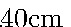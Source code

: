 beginfig(9);
  def f(expr r, t, d) =
    draw r * direction(t - d) -- r * direction(t + d);
  enddef;
  draw fullcircle scaled 2RR;
  for i := 0 upto 3:
    f(RR, i * 90, Rth);
    f(RR, i * 90, rth);
    fill_subtropic(RR, i * 90, 90 - Rth, 90 - rth, C_main);
    % draw_radius(i * 90 + 45, R, RR);
    draw_radius(i * 90, R, RR * cosd(Rth));
  endfor;

  draw_filled_main(n, t, rr, r, R);
  draw_filled_face_i;

  draw (-RR, -RR) -- (-RR, RR + 2u) dashed evenly;
  draw (RR, -RR) -- (RR, RR + 2u) dashed evenly;
  draw (-.5u, RR + u) -- (-RR, RR + u) dashed evenly;
  draw (+.5u, RR + u) -- (+RR, RR + u) dashed evenly;
  label.top("40cm", (0, RR + u - 0.2u));
  % drawarrow (0, 0) -- (100, 100);
endfig;
